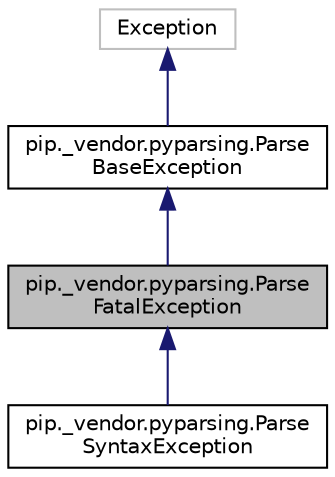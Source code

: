 digraph "pip._vendor.pyparsing.ParseFatalException"
{
 // LATEX_PDF_SIZE
  edge [fontname="Helvetica",fontsize="10",labelfontname="Helvetica",labelfontsize="10"];
  node [fontname="Helvetica",fontsize="10",shape=record];
  Node1 [label="pip._vendor.pyparsing.Parse\lFatalException",height=0.2,width=0.4,color="black", fillcolor="grey75", style="filled", fontcolor="black",tooltip=" "];
  Node2 -> Node1 [dir="back",color="midnightblue",fontsize="10",style="solid",fontname="Helvetica"];
  Node2 [label="pip._vendor.pyparsing.Parse\lBaseException",height=0.2,width=0.4,color="black", fillcolor="white", style="filled",URL="$d5/d29/classpip_1_1__vendor_1_1pyparsing_1_1_parse_base_exception.html",tooltip=" "];
  Node3 -> Node2 [dir="back",color="midnightblue",fontsize="10",style="solid",fontname="Helvetica"];
  Node3 [label="Exception",height=0.2,width=0.4,color="grey75", fillcolor="white", style="filled",tooltip=" "];
  Node1 -> Node4 [dir="back",color="midnightblue",fontsize="10",style="solid",fontname="Helvetica"];
  Node4 [label="pip._vendor.pyparsing.Parse\lSyntaxException",height=0.2,width=0.4,color="black", fillcolor="white", style="filled",URL="$d0/dbe/classpip_1_1__vendor_1_1pyparsing_1_1_parse_syntax_exception.html",tooltip=" "];
}
